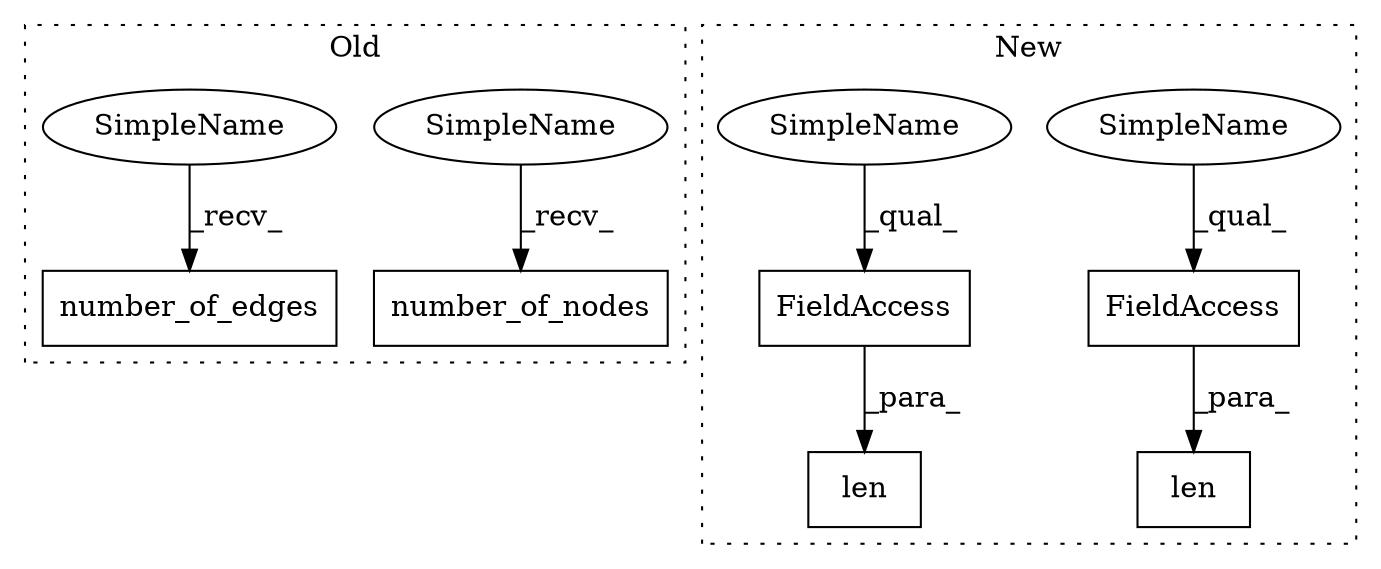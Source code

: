 digraph G {
subgraph cluster0 {
1 [label="number_of_edges" a="32" s="1664" l="17" shape="box"];
4 [label="number_of_nodes" a="32" s="1632" l="17" shape="box"];
7 [label="SimpleName" a="42" s="1630" l="1" shape="ellipse"];
8 [label="SimpleName" a="42" s="1662" l="1" shape="ellipse"];
label = "Old";
style="dotted";
}
subgraph cluster1 {
2 [label="len" a="32" s="1639,1650" l="4,1" shape="box"];
3 [label="FieldAccess" a="22" s="1643" l="7" shape="box"];
5 [label="FieldAccess" a="22" s="1668" l="7" shape="box"];
6 [label="len" a="32" s="1664,1675" l="4,1" shape="box"];
9 [label="SimpleName" a="42" s="1668" l="1" shape="ellipse"];
10 [label="SimpleName" a="42" s="1643" l="1" shape="ellipse"];
label = "New";
style="dotted";
}
3 -> 2 [label="_para_"];
5 -> 6 [label="_para_"];
7 -> 4 [label="_recv_"];
8 -> 1 [label="_recv_"];
9 -> 5 [label="_qual_"];
10 -> 3 [label="_qual_"];
}